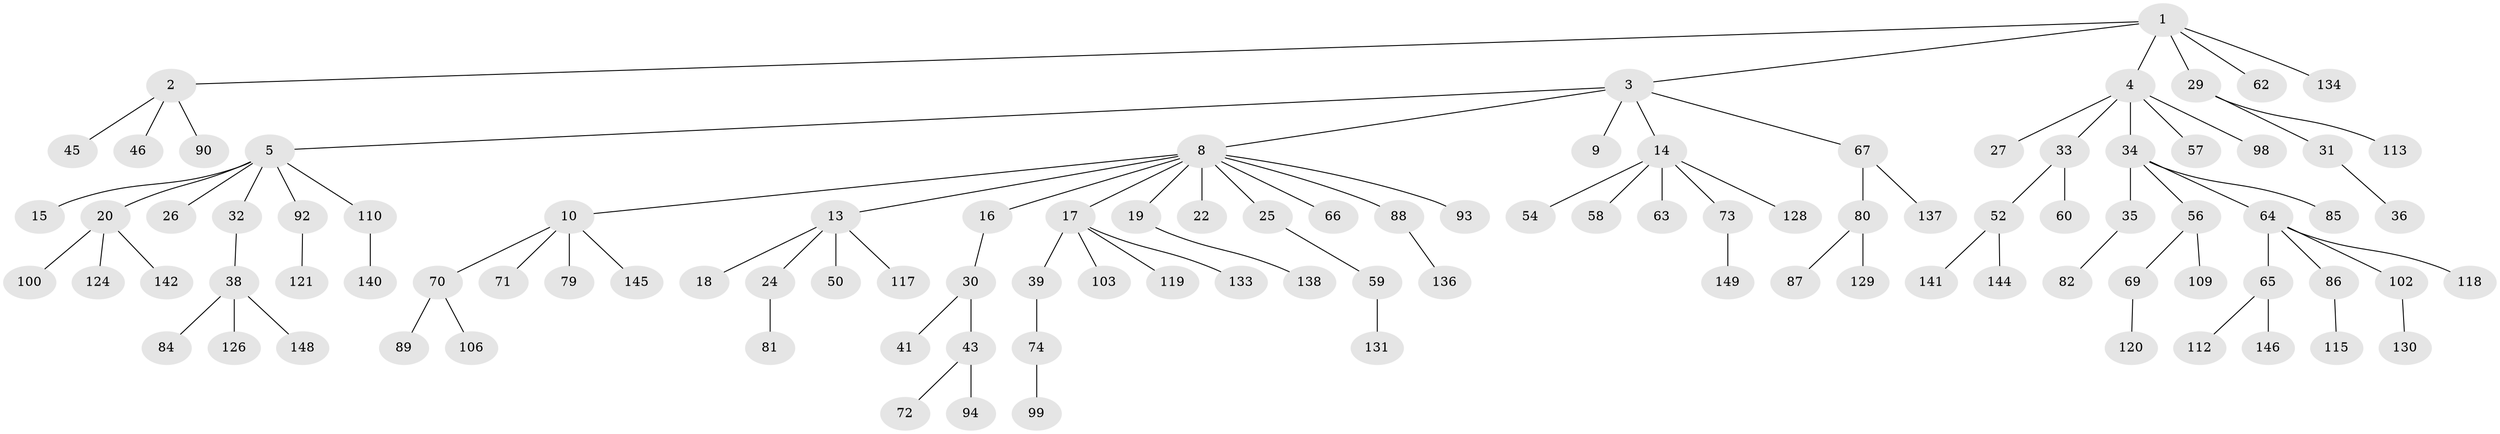 // original degree distribution, {6: 0.026845637583892617, 5: 0.053691275167785234, 2: 0.24161073825503357, 3: 0.1342281879194631, 1: 0.5100671140939598, 8: 0.006711409395973154, 4: 0.026845637583892617}
// Generated by graph-tools (version 1.1) at 2025/42/03/06/25 10:42:02]
// undirected, 104 vertices, 103 edges
graph export_dot {
graph [start="1"]
  node [color=gray90,style=filled];
  1 [super="+6"];
  2 [super="+107"];
  3 [super="+7"];
  4 [super="+12"];
  5 [super="+23"];
  8 [super="+11"];
  9;
  10 [super="+21"];
  13 [super="+78"];
  14 [super="+47"];
  15 [super="+108"];
  16;
  17 [super="+139"];
  18 [super="+40"];
  19;
  20 [super="+123"];
  22;
  24 [super="+28"];
  25;
  26 [super="+55"];
  27;
  29 [super="+44"];
  30 [super="+53"];
  31 [super="+42"];
  32;
  33 [super="+37"];
  34 [super="+49"];
  35 [super="+135"];
  36 [super="+76"];
  38 [super="+77"];
  39;
  41;
  43 [super="+48"];
  45 [super="+91"];
  46;
  50 [super="+51"];
  52 [super="+61"];
  54;
  56;
  57;
  58;
  59 [super="+83"];
  60;
  62;
  63;
  64;
  65 [super="+114"];
  66;
  67 [super="+68"];
  69 [super="+101"];
  70 [super="+105"];
  71;
  72 [super="+75"];
  73 [super="+97"];
  74 [super="+96"];
  79;
  80;
  81;
  82 [super="+122"];
  84;
  85 [super="+95"];
  86;
  87;
  88 [super="+111"];
  89;
  90;
  92 [super="+116"];
  93;
  94 [super="+132"];
  98;
  99;
  100;
  102 [super="+104"];
  103;
  106;
  109;
  110 [super="+125"];
  112;
  113;
  115;
  117;
  118;
  119;
  120;
  121;
  124 [super="+147"];
  126 [super="+127"];
  128;
  129;
  130;
  131;
  133;
  134;
  136;
  137;
  138;
  140;
  141 [super="+143"];
  142;
  144;
  145;
  146;
  148;
  149;
  1 -- 2;
  1 -- 3;
  1 -- 4;
  1 -- 29;
  1 -- 134;
  1 -- 62;
  2 -- 45;
  2 -- 46;
  2 -- 90;
  3 -- 5;
  3 -- 14;
  3 -- 67;
  3 -- 8;
  3 -- 9;
  4 -- 34;
  4 -- 57;
  4 -- 98;
  4 -- 33;
  4 -- 27;
  5 -- 15;
  5 -- 20;
  5 -- 92;
  5 -- 110;
  5 -- 32;
  5 -- 26;
  8 -- 10;
  8 -- 22;
  8 -- 25;
  8 -- 66;
  8 -- 13;
  8 -- 16;
  8 -- 17;
  8 -- 19;
  8 -- 88;
  8 -- 93;
  10 -- 70;
  10 -- 79;
  10 -- 145;
  10 -- 71;
  13 -- 18;
  13 -- 24;
  13 -- 50;
  13 -- 117;
  14 -- 54;
  14 -- 63;
  14 -- 128;
  14 -- 73;
  14 -- 58;
  16 -- 30;
  17 -- 39;
  17 -- 103;
  17 -- 119;
  17 -- 133;
  19 -- 138;
  20 -- 100;
  20 -- 124;
  20 -- 142;
  24 -- 81;
  25 -- 59;
  29 -- 31;
  29 -- 113;
  30 -- 41;
  30 -- 43;
  31 -- 36;
  32 -- 38;
  33 -- 52;
  33 -- 60;
  34 -- 35;
  34 -- 64;
  34 -- 85;
  34 -- 56;
  35 -- 82;
  38 -- 126;
  38 -- 148;
  38 -- 84;
  39 -- 74;
  43 -- 72;
  43 -- 94;
  52 -- 144;
  52 -- 141;
  56 -- 69;
  56 -- 109;
  59 -- 131;
  64 -- 65;
  64 -- 86;
  64 -- 102;
  64 -- 118;
  65 -- 112;
  65 -- 146;
  67 -- 80;
  67 -- 137;
  69 -- 120;
  70 -- 89;
  70 -- 106;
  73 -- 149;
  74 -- 99;
  80 -- 87;
  80 -- 129;
  86 -- 115;
  88 -- 136;
  92 -- 121;
  102 -- 130;
  110 -- 140;
}
